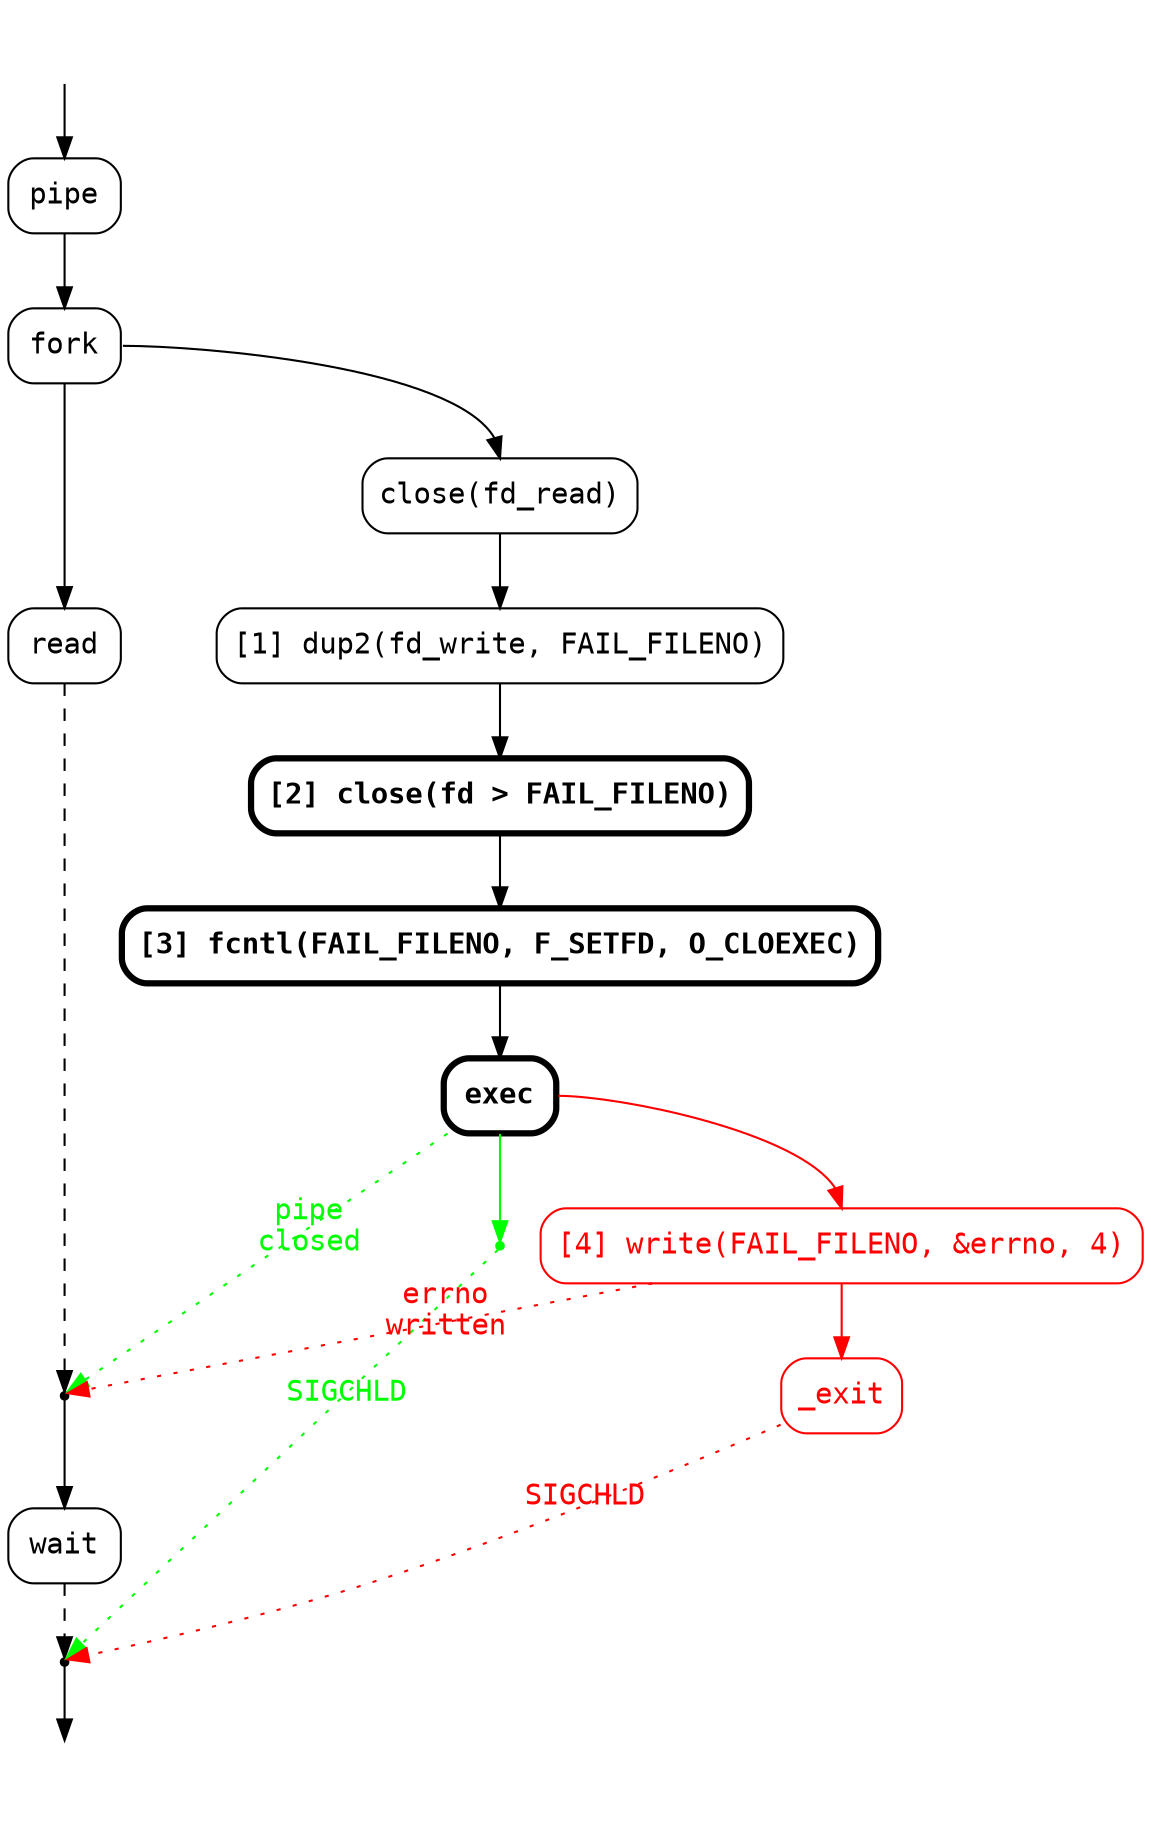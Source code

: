 digraph G {
    node [group=left, fontname=Consolas, shape=rect, style=rounded];
    start [shape=none, label=""];
    pipe;
    fork;
    read [shape=rect,style=rounded];
    read_end [label="", shape=point];
    wait [shape=rect,style=rounded];
    wait_end [label="", shape=point];
    end [shape=none, label=""];

    node [group=middle, fontname=Consolas, shape=rect, style=rounded];
    close [label="close(fd_read)"];
    dup2 [label="[1] dup2(fd_write, FAIL_FILENO)"];
    closeall [label="[2] close(fd > FAIL_FILENO)", penwidth=3, fontname="Consolas bold"];
    fcntl [label="[3] fcntl(FAIL_FILENO, F_SETFD, O_CLOEXEC)", penwidth=3, fontname="Consolas bold"];
    exec [penwidth=3, fontname="Consolas bold"];
    exec_success [label="", shape=point, color=green];

    node [group=right, fontname=Consolas, shape=rect, style=rounded];
    write [color=red, fontcolor=red, label="[4] write(FAIL_FILENO, &errno, 4)"];
    _exit [color=red, fontcolor=red];
    
    start -> pipe;
    pipe ->  fork;
    fork -> read;
    read -> read_end [style=dashed];
    read_end -> wait;
    wait -> wait_end [style=dashed];
    wait_end -> end;

    fork:e -> close:n;
    close -> dup2;
    dup2 -> closeall;
    closeall -> fcntl;
    fcntl -> exec;
    exec -> exec_success [color=green];
    exec -> read_end [taillabel="pipe\nclosed", style=dotted, fontname=Consolas, fontcolor=green, color=green, labeldistance=8, labelangle=0];
    exec_success -> wait_end [taillabel="SIGCHLD", style=dotted, fontname=Consolas, fontcolor=green, color=green, labeldistance=10, labelangle=0];

    exec:e -> write:n [color=red];
    write -> _exit [color=red];
    write -> read_end [taillabel="errno\nwritten", style=dotted, fontname=Consolas, fontcolor=red, color=red, labeldistance=10, labelangle=-3];
    _exit -> wait_end [taillabel="SIGCHLD", style=dotted, fontname=Consolas, fontcolor=red, color=red, labeldistance=10, labelangle=-3];
}
